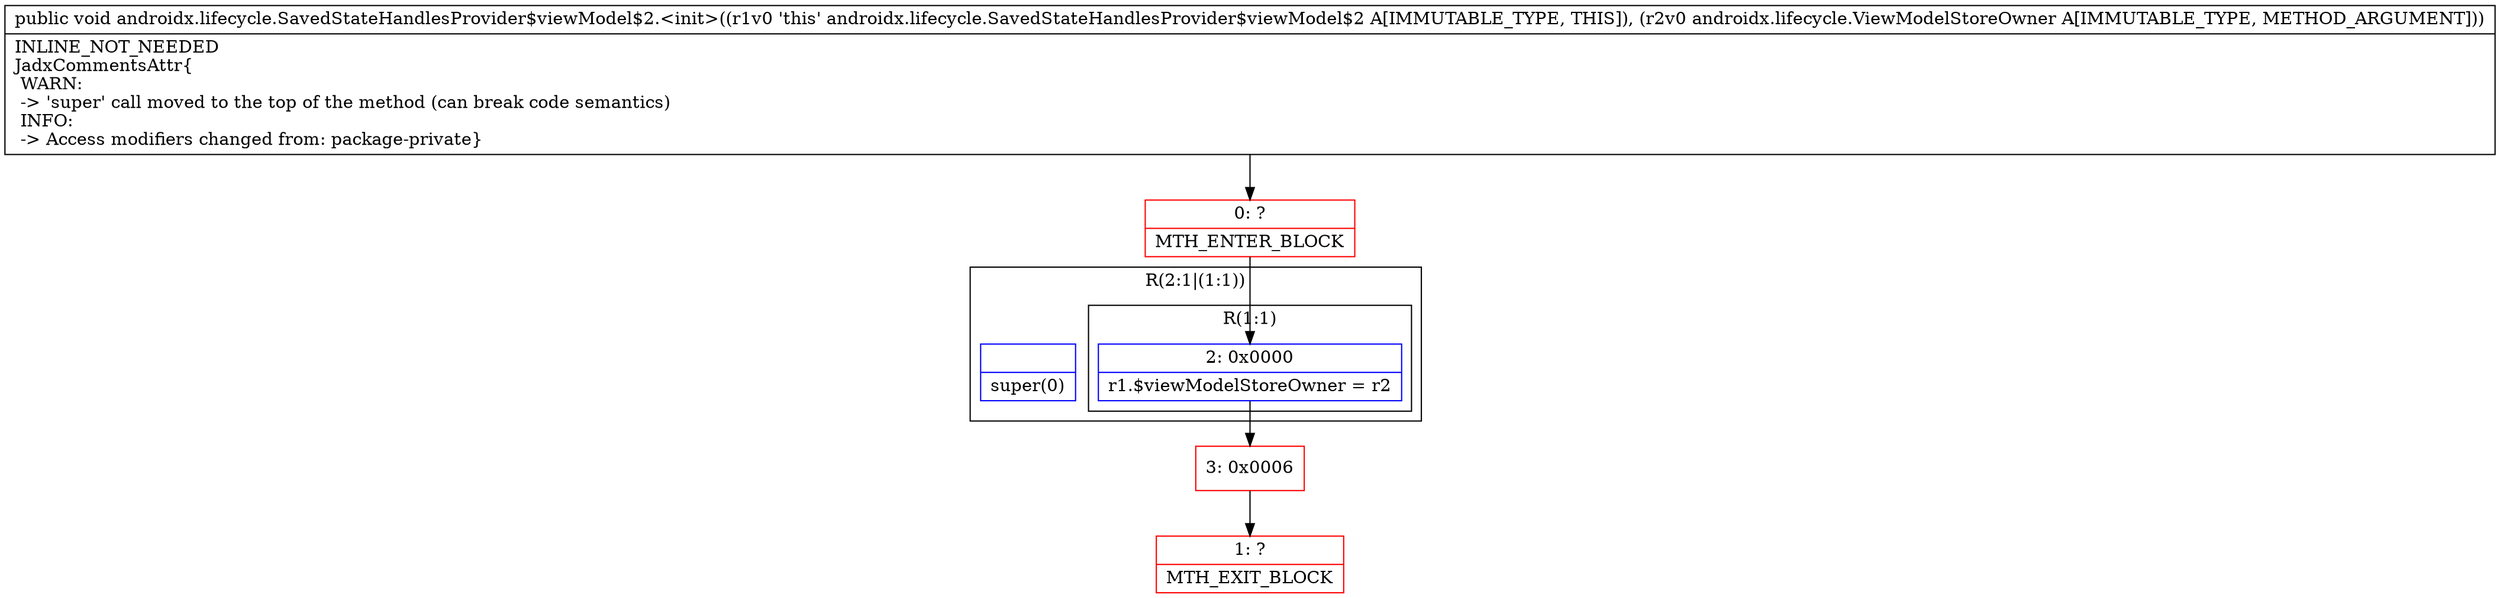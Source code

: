 digraph "CFG forandroidx.lifecycle.SavedStateHandlesProvider$viewModel$2.\<init\>(Landroidx\/lifecycle\/ViewModelStoreOwner;)V" {
subgraph cluster_Region_1735876006 {
label = "R(2:1|(1:1))";
node [shape=record,color=blue];
Node_InsnContainer_1484233270 [shape=record,label="{|super(0)\l}"];
subgraph cluster_Region_753440711 {
label = "R(1:1)";
node [shape=record,color=blue];
Node_2 [shape=record,label="{2\:\ 0x0000|r1.$viewModelStoreOwner = r2\l}"];
}
}
Node_0 [shape=record,color=red,label="{0\:\ ?|MTH_ENTER_BLOCK\l}"];
Node_3 [shape=record,color=red,label="{3\:\ 0x0006}"];
Node_1 [shape=record,color=red,label="{1\:\ ?|MTH_EXIT_BLOCK\l}"];
MethodNode[shape=record,label="{public void androidx.lifecycle.SavedStateHandlesProvider$viewModel$2.\<init\>((r1v0 'this' androidx.lifecycle.SavedStateHandlesProvider$viewModel$2 A[IMMUTABLE_TYPE, THIS]), (r2v0 androidx.lifecycle.ViewModelStoreOwner A[IMMUTABLE_TYPE, METHOD_ARGUMENT]))  | INLINE_NOT_NEEDED\lJadxCommentsAttr\{\l WARN: \l \-\> 'super' call moved to the top of the method (can break code semantics)\l INFO: \l \-\> Access modifiers changed from: package\-private\}\l}"];
MethodNode -> Node_0;Node_2 -> Node_3;
Node_0 -> Node_2;
Node_3 -> Node_1;
}

